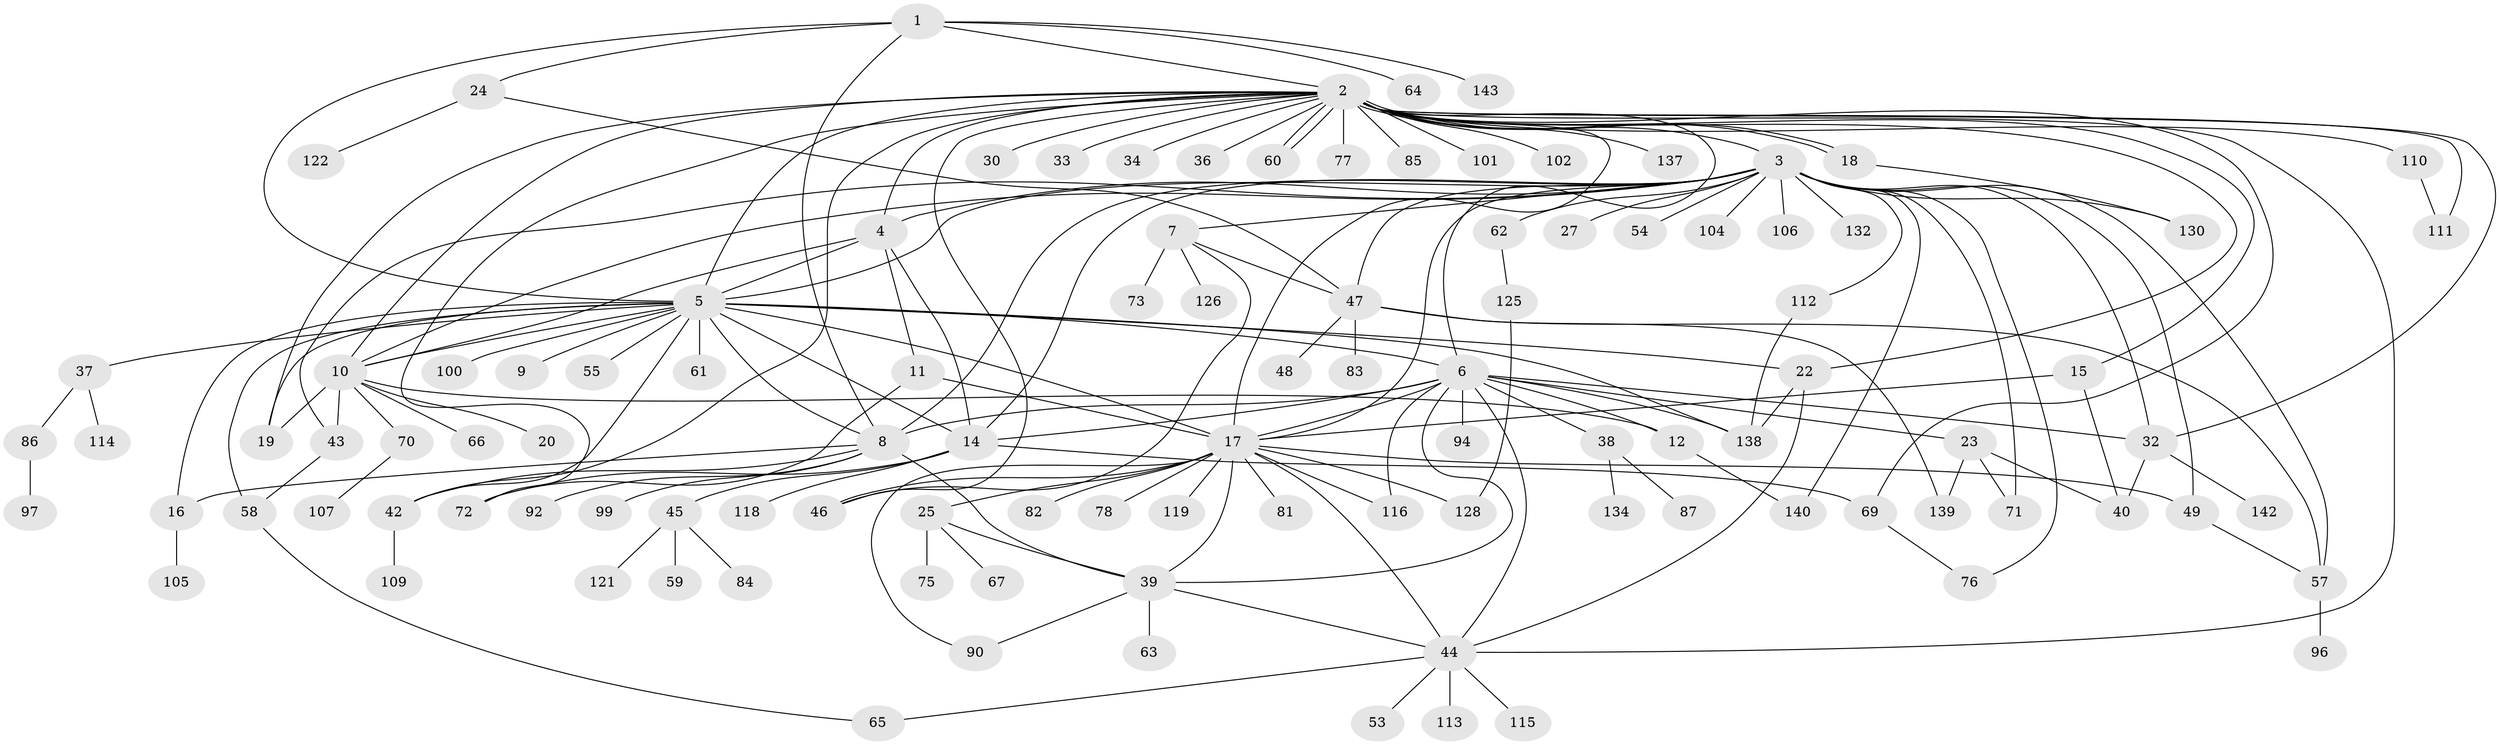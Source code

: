 // original degree distribution, {7: 0.027777777777777776, 32: 0.006944444444444444, 21: 0.006944444444444444, 5: 0.041666666666666664, 18: 0.013888888888888888, 15: 0.006944444444444444, 6: 0.020833333333333332, 2: 0.1736111111111111, 8: 0.013888888888888888, 4: 0.0763888888888889, 3: 0.1388888888888889, 1: 0.4722222222222222}
// Generated by graph-tools (version 1.1) at 2025/11/02/27/25 16:11:10]
// undirected, 108 vertices, 171 edges
graph export_dot {
graph [start="1"]
  node [color=gray90,style=filled];
  1 [super="+124"];
  2 [super="+93"];
  3 [super="+135"];
  4 [super="+50"];
  5 [super="+68"];
  6 [super="+26"];
  7 [super="+127"];
  8 [super="+13"];
  9 [super="+28"];
  10 [super="+21"];
  11 [super="+31"];
  12;
  14 [super="+95"];
  15;
  16;
  17 [super="+29"];
  18;
  19 [super="+133"];
  20;
  22 [super="+117"];
  23 [super="+41"];
  24 [super="+131"];
  25 [super="+35"];
  27;
  30 [super="+123"];
  32 [super="+98"];
  33;
  34;
  36;
  37 [super="+89"];
  38;
  39 [super="+51"];
  40;
  42 [super="+56"];
  43;
  44 [super="+80"];
  45 [super="+52"];
  46 [super="+136"];
  47 [super="+91"];
  48;
  49 [super="+74"];
  53;
  54;
  55;
  57 [super="+79"];
  58 [super="+103"];
  59;
  60;
  61;
  62;
  63;
  64;
  65;
  66;
  67;
  69 [super="+88"];
  70;
  71;
  72;
  73;
  75;
  76;
  77;
  78 [super="+108"];
  81;
  82;
  83;
  84;
  85;
  86;
  87;
  90;
  92;
  94;
  96;
  97;
  99 [super="+144"];
  100;
  101;
  102;
  104;
  105;
  106;
  107;
  109;
  110;
  111 [super="+120"];
  112 [super="+129"];
  113;
  114;
  115;
  116;
  118;
  119;
  121;
  122;
  125;
  126;
  128;
  130 [super="+141"];
  132;
  134;
  137;
  138;
  139;
  140;
  142;
  143;
  1 -- 2;
  1 -- 5;
  1 -- 24;
  1 -- 64;
  1 -- 143;
  1 -- 8;
  2 -- 3;
  2 -- 4;
  2 -- 5;
  2 -- 6;
  2 -- 10;
  2 -- 15;
  2 -- 17;
  2 -- 18;
  2 -- 18;
  2 -- 19;
  2 -- 22;
  2 -- 30;
  2 -- 32;
  2 -- 33;
  2 -- 34;
  2 -- 36;
  2 -- 46;
  2 -- 60;
  2 -- 60;
  2 -- 69;
  2 -- 72;
  2 -- 77;
  2 -- 85;
  2 -- 101;
  2 -- 102;
  2 -- 110;
  2 -- 111;
  2 -- 137;
  2 -- 42;
  2 -- 44;
  3 -- 7;
  3 -- 8;
  3 -- 14 [weight=2];
  3 -- 27;
  3 -- 43;
  3 -- 49;
  3 -- 54;
  3 -- 57;
  3 -- 62;
  3 -- 71;
  3 -- 76;
  3 -- 104;
  3 -- 106;
  3 -- 112;
  3 -- 130;
  3 -- 132;
  3 -- 140;
  3 -- 32;
  3 -- 17;
  3 -- 4;
  3 -- 10;
  3 -- 47;
  3 -- 5;
  4 -- 5;
  4 -- 11;
  4 -- 10;
  4 -- 14;
  5 -- 6;
  5 -- 9;
  5 -- 10;
  5 -- 16;
  5 -- 17 [weight=2];
  5 -- 22;
  5 -- 37;
  5 -- 55;
  5 -- 58;
  5 -- 61;
  5 -- 100;
  5 -- 138;
  5 -- 8;
  5 -- 42;
  5 -- 19;
  5 -- 14;
  6 -- 8;
  6 -- 12;
  6 -- 17;
  6 -- 23;
  6 -- 38;
  6 -- 39;
  6 -- 94;
  6 -- 116;
  6 -- 138;
  6 -- 14;
  6 -- 32;
  6 -- 44;
  7 -- 46;
  7 -- 47;
  7 -- 73;
  7 -- 126;
  8 -- 16;
  8 -- 42;
  8 -- 92;
  8 -- 99;
  8 -- 39;
  10 -- 19;
  10 -- 20;
  10 -- 70;
  10 -- 43;
  10 -- 12;
  10 -- 66;
  11 -- 17;
  11 -- 72;
  12 -- 140;
  14 -- 45;
  14 -- 72;
  14 -- 118;
  14 -- 69;
  15 -- 17;
  15 -- 40;
  16 -- 105;
  17 -- 25;
  17 -- 44;
  17 -- 46;
  17 -- 78;
  17 -- 81;
  17 -- 82;
  17 -- 90;
  17 -- 116;
  17 -- 119;
  17 -- 128;
  17 -- 49;
  17 -- 39;
  18 -- 130;
  22 -- 44;
  22 -- 138;
  23 -- 40;
  23 -- 139;
  23 -- 71;
  24 -- 122;
  24 -- 47;
  25 -- 67;
  25 -- 75;
  25 -- 39;
  32 -- 40;
  32 -- 142;
  37 -- 86;
  37 -- 114;
  38 -- 87;
  38 -- 134;
  39 -- 90;
  39 -- 44;
  39 -- 63;
  42 -- 109;
  43 -- 58;
  44 -- 53;
  44 -- 65;
  44 -- 113;
  44 -- 115;
  45 -- 59;
  45 -- 84;
  45 -- 121;
  47 -- 48;
  47 -- 57;
  47 -- 83;
  47 -- 139;
  49 -- 57;
  57 -- 96;
  58 -- 65;
  62 -- 125;
  69 -- 76;
  70 -- 107;
  86 -- 97;
  110 -- 111;
  112 -- 138;
  125 -- 128;
}
